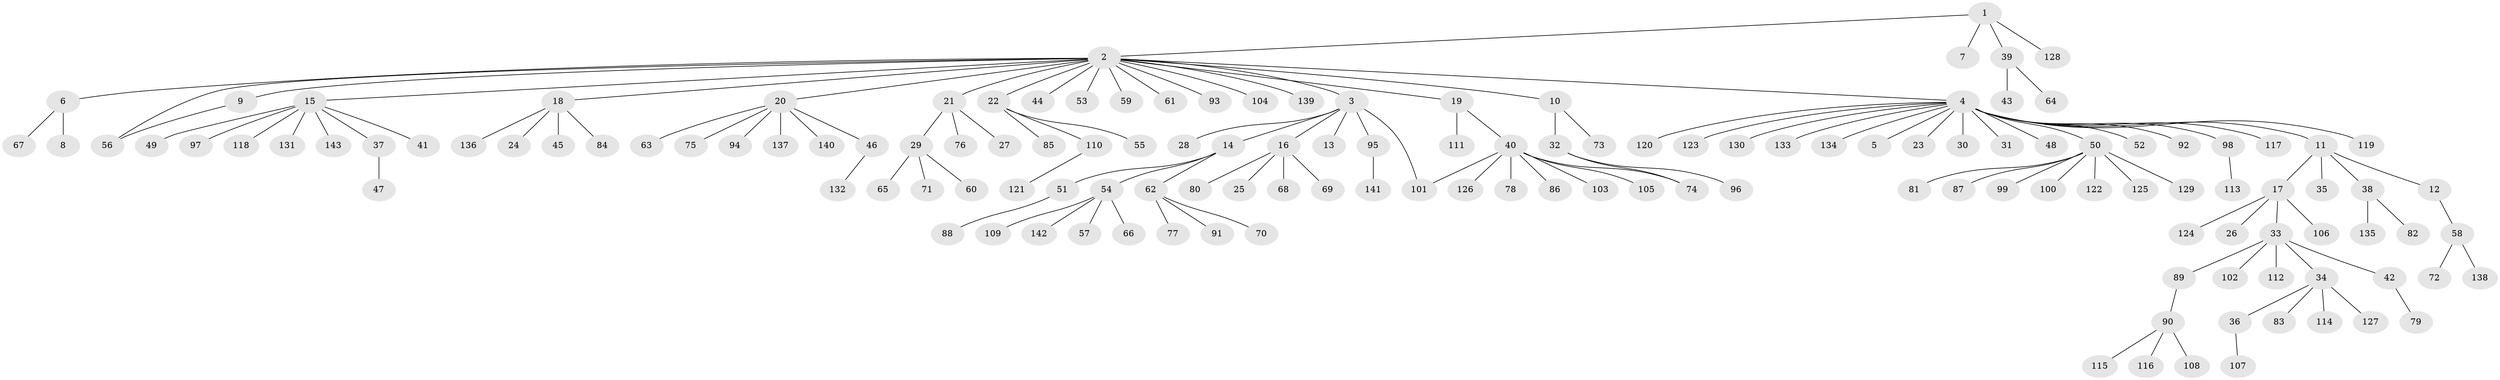 // coarse degree distribution, {19: 0.023809523809523808, 5: 0.023809523809523808, 4: 0.023809523809523808, 1: 0.7619047619047619, 2: 0.07142857142857142, 7: 0.047619047619047616, 3: 0.047619047619047616}
// Generated by graph-tools (version 1.1) at 2025/18/03/04/25 18:18:12]
// undirected, 143 vertices, 145 edges
graph export_dot {
graph [start="1"]
  node [color=gray90,style=filled];
  1;
  2;
  3;
  4;
  5;
  6;
  7;
  8;
  9;
  10;
  11;
  12;
  13;
  14;
  15;
  16;
  17;
  18;
  19;
  20;
  21;
  22;
  23;
  24;
  25;
  26;
  27;
  28;
  29;
  30;
  31;
  32;
  33;
  34;
  35;
  36;
  37;
  38;
  39;
  40;
  41;
  42;
  43;
  44;
  45;
  46;
  47;
  48;
  49;
  50;
  51;
  52;
  53;
  54;
  55;
  56;
  57;
  58;
  59;
  60;
  61;
  62;
  63;
  64;
  65;
  66;
  67;
  68;
  69;
  70;
  71;
  72;
  73;
  74;
  75;
  76;
  77;
  78;
  79;
  80;
  81;
  82;
  83;
  84;
  85;
  86;
  87;
  88;
  89;
  90;
  91;
  92;
  93;
  94;
  95;
  96;
  97;
  98;
  99;
  100;
  101;
  102;
  103;
  104;
  105;
  106;
  107;
  108;
  109;
  110;
  111;
  112;
  113;
  114;
  115;
  116;
  117;
  118;
  119;
  120;
  121;
  122;
  123;
  124;
  125;
  126;
  127;
  128;
  129;
  130;
  131;
  132;
  133;
  134;
  135;
  136;
  137;
  138;
  139;
  140;
  141;
  142;
  143;
  1 -- 2;
  1 -- 7;
  1 -- 39;
  1 -- 128;
  2 -- 3;
  2 -- 4;
  2 -- 6;
  2 -- 9;
  2 -- 10;
  2 -- 15;
  2 -- 18;
  2 -- 19;
  2 -- 20;
  2 -- 21;
  2 -- 22;
  2 -- 44;
  2 -- 53;
  2 -- 56;
  2 -- 59;
  2 -- 61;
  2 -- 93;
  2 -- 104;
  2 -- 139;
  3 -- 13;
  3 -- 14;
  3 -- 16;
  3 -- 28;
  3 -- 95;
  3 -- 101;
  4 -- 5;
  4 -- 11;
  4 -- 23;
  4 -- 30;
  4 -- 31;
  4 -- 48;
  4 -- 50;
  4 -- 52;
  4 -- 92;
  4 -- 98;
  4 -- 117;
  4 -- 119;
  4 -- 120;
  4 -- 123;
  4 -- 130;
  4 -- 133;
  4 -- 134;
  6 -- 8;
  6 -- 67;
  9 -- 56;
  10 -- 32;
  10 -- 73;
  11 -- 12;
  11 -- 17;
  11 -- 35;
  11 -- 38;
  12 -- 58;
  14 -- 51;
  14 -- 54;
  14 -- 62;
  15 -- 37;
  15 -- 41;
  15 -- 49;
  15 -- 97;
  15 -- 118;
  15 -- 131;
  15 -- 143;
  16 -- 25;
  16 -- 68;
  16 -- 69;
  16 -- 80;
  17 -- 26;
  17 -- 33;
  17 -- 106;
  17 -- 124;
  18 -- 24;
  18 -- 45;
  18 -- 84;
  18 -- 136;
  19 -- 40;
  19 -- 111;
  20 -- 46;
  20 -- 63;
  20 -- 75;
  20 -- 94;
  20 -- 137;
  20 -- 140;
  21 -- 27;
  21 -- 29;
  21 -- 76;
  22 -- 55;
  22 -- 85;
  22 -- 110;
  29 -- 60;
  29 -- 65;
  29 -- 71;
  32 -- 74;
  32 -- 96;
  33 -- 34;
  33 -- 42;
  33 -- 89;
  33 -- 102;
  33 -- 112;
  34 -- 36;
  34 -- 83;
  34 -- 114;
  34 -- 127;
  36 -- 107;
  37 -- 47;
  38 -- 82;
  38 -- 135;
  39 -- 43;
  39 -- 64;
  40 -- 74;
  40 -- 78;
  40 -- 86;
  40 -- 101;
  40 -- 103;
  40 -- 105;
  40 -- 126;
  42 -- 79;
  46 -- 132;
  50 -- 81;
  50 -- 87;
  50 -- 99;
  50 -- 100;
  50 -- 122;
  50 -- 125;
  50 -- 129;
  51 -- 88;
  54 -- 57;
  54 -- 66;
  54 -- 109;
  54 -- 142;
  58 -- 72;
  58 -- 138;
  62 -- 70;
  62 -- 77;
  62 -- 91;
  89 -- 90;
  90 -- 108;
  90 -- 115;
  90 -- 116;
  95 -- 141;
  98 -- 113;
  110 -- 121;
}
